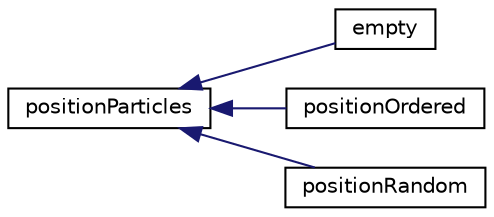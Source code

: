 digraph "Graphical Class Hierarchy"
{
 // LATEX_PDF_SIZE
  edge [fontname="Helvetica",fontsize="10",labelfontname="Helvetica",labelfontsize="10"];
  node [fontname="Helvetica",fontsize="10",shape=record];
  rankdir="LR";
  Node0 [label="positionParticles",height=0.2,width=0.4,color="black", fillcolor="white", style="filled",URL="$classpFlow_1_1positionParticles.html",tooltip=" "];
  Node0 -> Node1 [dir="back",color="midnightblue",fontsize="10",style="solid",fontname="Helvetica"];
  Node1 [label="empty",height=0.2,width=0.4,color="black", fillcolor="white", style="filled",URL="$classpFlow_1_1empty.html",tooltip=" "];
  Node0 -> Node2 [dir="back",color="midnightblue",fontsize="10",style="solid",fontname="Helvetica"];
  Node2 [label="positionOrdered",height=0.2,width=0.4,color="black", fillcolor="white", style="filled",URL="$classpFlow_1_1positionOrdered.html",tooltip=" "];
  Node0 -> Node3 [dir="back",color="midnightblue",fontsize="10",style="solid",fontname="Helvetica"];
  Node3 [label="positionRandom",height=0.2,width=0.4,color="black", fillcolor="white", style="filled",URL="$classpFlow_1_1positionRandom.html",tooltip=" "];
}
